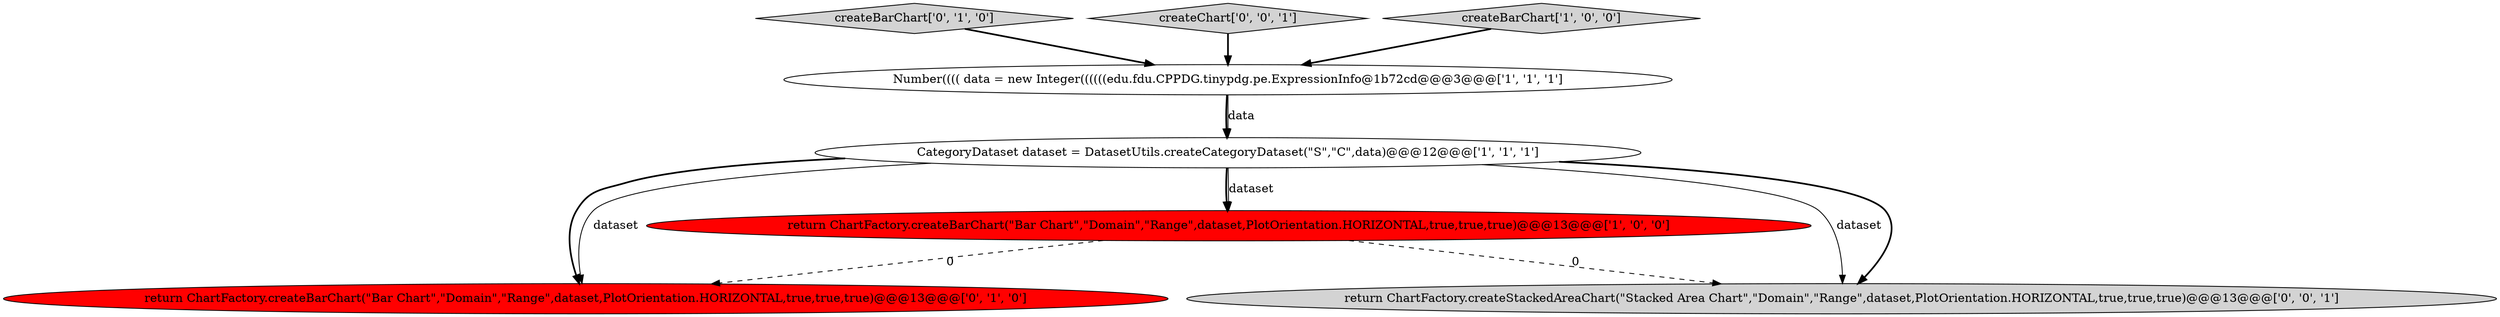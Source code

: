 digraph {
1 [style = filled, label = "return ChartFactory.createBarChart(\"Bar Chart\",\"Domain\",\"Range\",dataset,PlotOrientation.HORIZONTAL,true,true,true)@@@13@@@['1', '0', '0']", fillcolor = red, shape = ellipse image = "AAA1AAABBB1BBB"];
5 [style = filled, label = "return ChartFactory.createBarChart(\"Bar Chart\",\"Domain\",\"Range\",dataset,PlotOrientation.HORIZONTAL,true,true,true)@@@13@@@['0', '1', '0']", fillcolor = red, shape = ellipse image = "AAA1AAABBB2BBB"];
0 [style = filled, label = "Number(((( data = new Integer((((((edu.fdu.CPPDG.tinypdg.pe.ExpressionInfo@1b72cd@@@3@@@['1', '1', '1']", fillcolor = white, shape = ellipse image = "AAA0AAABBB1BBB"];
2 [style = filled, label = "CategoryDataset dataset = DatasetUtils.createCategoryDataset(\"S\",\"C\",data)@@@12@@@['1', '1', '1']", fillcolor = white, shape = ellipse image = "AAA0AAABBB1BBB"];
4 [style = filled, label = "createBarChart['0', '1', '0']", fillcolor = lightgray, shape = diamond image = "AAA0AAABBB2BBB"];
6 [style = filled, label = "return ChartFactory.createStackedAreaChart(\"Stacked Area Chart\",\"Domain\",\"Range\",dataset,PlotOrientation.HORIZONTAL,true,true,true)@@@13@@@['0', '0', '1']", fillcolor = lightgray, shape = ellipse image = "AAA0AAABBB3BBB"];
7 [style = filled, label = "createChart['0', '0', '1']", fillcolor = lightgray, shape = diamond image = "AAA0AAABBB3BBB"];
3 [style = filled, label = "createBarChart['1', '0', '0']", fillcolor = lightgray, shape = diamond image = "AAA0AAABBB1BBB"];
3->0 [style = bold, label=""];
2->5 [style = solid, label="dataset"];
2->5 [style = bold, label=""];
0->2 [style = bold, label=""];
7->0 [style = bold, label=""];
1->5 [style = dashed, label="0"];
2->6 [style = solid, label="dataset"];
1->6 [style = dashed, label="0"];
2->6 [style = bold, label=""];
2->1 [style = bold, label=""];
2->1 [style = solid, label="dataset"];
4->0 [style = bold, label=""];
0->2 [style = solid, label="data"];
}
